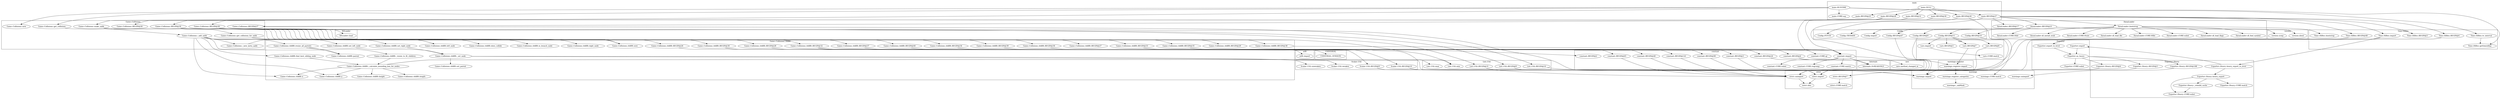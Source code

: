 digraph {
graph [overlap=false]
subgraph cluster_List_Util {
	label="List::Util";
	"List::Util::BEGIN@31";
	"List::Util::max";
	"List::Util::BEGIN@9";
	"List::Util::min";
	"List::Util::BEGIN@10";
}
subgraph cluster_UNIVERSAL {
	label="UNIVERSAL";
	"UNIVERSAL::VERSION";
}
subgraph cluster_version {
	label="version";
	"version::(bool";
	"version::(cmp";
}
subgraph cluster_Internals {
	label="Internals";
	"Internals::SvREADONLY";
}
subgraph cluster_DynaLoader {
	label="DynaLoader";
	"DynaLoader::dl_load_flags";
	"DynaLoader::BEGIN@21";
	"DynaLoader::dl_find_symbol";
	"DynaLoader::CORE:ftdir";
	"DynaLoader::dl_install_xsub";
	"DynaLoader::CORE:ftsize";
	"DynaLoader::dl_load_file";
	"DynaLoader::CORE:ftfile";
	"DynaLoader::bootstrap";
	"DynaLoader::CORE:subst";
	"DynaLoader::BEGIN@17";
}
subgraph cluster_warnings_register {
	label="warnings::register";
	"warnings::register::import";
}
subgraph cluster_Config {
	label="Config";
	"Config::TIEHASH";
	"Config::BEGIN@47";
	"Config::BEGIN@11";
	"Config::BEGIN@10";
	"Config::BEGIN@9";
	"Config::import";
	"Config::FETCH";
}
subgraph cluster_constant {
	label="constant";
	"constant::BEGIN@2";
	"constant::import";
	"constant::CORE:qr";
	"constant::CORE:match";
	"constant::BEGIN@4";
	"constant::BEGIN@24";
	"constant::BEGIN@65";
	"constant::BEGIN@40";
	"constant::BEGIN@141";
	"constant::BEGIN@3";
	"constant::CORE:subst";
	"constant::BEGIN@90";
	"constant::CORE:regcomp";
}
subgraph cluster_utf8 {
	label="utf8";
	"utf8::import";
}
subgraph cluster_mro {
	label="mro";
	"mro::method_changed_in";
}
subgraph cluster_Exporter_Heavy {
	label="Exporter::Heavy";
	"Exporter::Heavy::BEGIN@4";
	"Exporter::Heavy::heavy_export_to_level";
	"Exporter::Heavy::BEGIN@3";
	"Exporter::Heavy::heavy_export";
	"Exporter::Heavy::BEGIN@188";
	"Exporter::Heavy::CORE:subst";
	"Exporter::Heavy::_rebuild_cache";
	"Exporter::Heavy::CORE:match";
}
subgraph cluster_Game_Collisions {
	label="Game::Collisions";
	"Game::Collisions::BEGIN@26";
	"Game::Collisions::BEGIN@28";
	"Game::Collisions::BEGIN@30";
	"Game::Collisions::_new_meta_aabb";
	"Game::Collisions::new";
	"Game::Collisions::make_aabb";
	"Game::Collisions::get_collisions";
	"Game::Collisions::_add_aabb";
	"Game::Collisions::BEGIN@27";
	"Game::Collisions::get_collisions_for_aabb";
}
subgraph cluster_main {
	label="main";
	"main::BEGIN@28";
	"main::BEGIN@27";
	"main::CORE:say";
	"main::BEGIN@30";
	"main::BEGIN@25";
	"main::BEGIN@31";
	"main::RUNTIME";
	"main::NULL";
	"main::BEGIN@26";
}
subgraph cluster_Scalar_Util {
	label="Scalar::Util";
	"Scalar::Util::weaken";
	"Scalar::Util::BEGIN@9";
	"Scalar::Util::BEGIN@10";
	"Scalar::Util::unweaken";
}
subgraph cluster_vars {
	label="vars";
	"vars::BEGIN@3";
	"vars::BEGIN@8";
	"vars::BEGIN@7";
	"vars::CORE:match";
	"vars::import";
}
subgraph cluster_XSLoader {
	label="XSLoader";
	"XSLoader::load";
}
subgraph cluster_strict {
	label="strict";
	"strict::bits";
	"strict::unimport";
	"strict::CORE:match";
	"strict::import";
	"strict::BEGIN@7";
}
subgraph cluster_warnings {
	label="warnings";
	"warnings::register_categories";
	"warnings::import";
	"warnings::_mkMask";
	"warnings::CORE:match";
	"warnings::unimport";
}
subgraph cluster_Game_Collisions_AABB {
	label="Game::Collisions::AABB";
	"Game::Collisions::AABB::BEGIN@39";
	"Game::Collisions::AABB::BEGIN@28";
	"Game::Collisions::AABB::parent";
	"Game::Collisions::AABB::set_right_node";
	"Game::Collisions::AABB::resize_all_parents";
	"Game::Collisions::AABB::is_branch_node";
	"Game::Collisions::AABB::does_collide";
	"Game::Collisions::AABB::set_left_node";
	"Game::Collisions::AABB::BEGIN@36";
	"Game::Collisions::AABB::height";
	"Game::Collisions::AABB::BEGIN@27";
	"Game::Collisions::AABB::left_node";
	"Game::Collisions::AABB::_set_node";
	"Game::Collisions::AABB::BEGIN@40";
	"Game::Collisions::AABB::BEGIN@32";
	"Game::Collisions::AABB::BEGIN@34";
	"Game::Collisions::AABB::new";
	"Game::Collisions::AABB::BEGIN@33";
	"Game::Collisions::AABB::_resize_to_fit_children";
	"Game::Collisions::AABB::x";
	"Game::Collisions::AABB::set_parent";
	"Game::Collisions::AABB::BEGIN@35";
	"Game::Collisions::AABB::find_best_sibling_node";
	"Game::Collisions::AABB::BEGIN@29";
	"Game::Collisions::AABB::BEGIN@38";
	"Game::Collisions::AABB::right_node";
	"Game::Collisions::AABB::_calculate_bounding_box_for_nodes";
	"Game::Collisions::AABB::BEGIN@37";
	"Game::Collisions::AABB::BEGIN@26";
	"Game::Collisions::AABB::length";
	"Game::Collisions::AABB::BEGIN@30";
	"Game::Collisions::AABB::y";
}
subgraph cluster_Time_HiRes {
	label="Time::HiRes";
	"Time::HiRes::gettimeofday";
	"Time::HiRes::bootstrap";
	"Time::HiRes::BEGIN@3";
	"Time::HiRes::BEGIN@4";
	"Time::HiRes::tv_interval";
	"Time::HiRes::BEGIN@48";
	"Time::HiRes::import";
}
subgraph cluster_Exporter {
	label="Exporter";
	"Exporter::CORE:subst";
	"Exporter::as_heavy";
	"Exporter::export_to_level";
	"Exporter::export";
}
"constant::import" -> "constant::CORE:regcomp";
"Exporter::as_heavy" -> "Exporter::Heavy::BEGIN@4";
"DynaLoader::BEGIN@21" -> "version::(bool";
"main::BEGIN@27" -> "Time::HiRes::BEGIN@48";
"Game::Collisions::BEGIN@30" -> "Game::Collisions::AABB::BEGIN@38";
"main::NULL" -> "main::BEGIN@30";
"Exporter::Heavy::heavy_export" -> "Exporter::Heavy::_rebuild_cache";
"constant::import" -> "constant::CORE:match";
"Game::Collisions::get_collisions" -> "Game::Collisions::get_collisions_for_aabb";
"warnings::register::import" -> "warnings::register_categories";
"Game::Collisions::_add_aabb" -> "Game::Collisions::AABB::x";
"Game::Collisions::AABB::_calculate_bounding_box_for_nodes" -> "Game::Collisions::AABB::x";
"Game::Collisions::_add_aabb" -> "Game::Collisions::AABB::y";
"Game::Collisions::AABB::_calculate_bounding_box_for_nodes" -> "Game::Collisions::AABB::y";
"DynaLoader::bootstrap" -> "DynaLoader::dl_install_xsub";
"main::BEGIN@28" -> "Game::Collisions::BEGIN@26";
"DynaLoader::bootstrap" -> "Time::HiRes::bootstrap";
"strict::BEGIN@7" -> "strict::CORE:match";
"main::BEGIN@26" -> "warnings::CORE:match";
"Game::Collisions::BEGIN@28" -> "XSLoader::load";
"Game::Collisions::BEGIN@30" -> "Game::Collisions::AABB::BEGIN@39";
"Game::Collisions::AABB::resize_all_parents" -> "Game::Collisions::AABB::parent";
"Game::Collisions::_add_aabb" -> "Game::Collisions::AABB::parent";
"Game::Collisions::_add_aabb" -> "Game::Collisions::AABB::set_right_node";
"Config::BEGIN@11" -> "vars::import";
"Game::Collisions::get_collisions_for_aabb" -> "Game::Collisions::AABB::left_node";
"Game::Collisions::_add_aabb" -> "Game::Collisions::AABB::left_node";
"Game::Collisions::AABB::set_left_node" -> "Game::Collisions::AABB::_set_node";
"Game::Collisions::AABB::set_right_node" -> "Game::Collisions::AABB::_set_node";
"DynaLoader::bootstrap" -> "DynaLoader::dl_find_symbol";
"Game::Collisions::BEGIN@30" -> "Game::Collisions::AABB::BEGIN@32";
"Game::Collisions::_add_aabb" -> "Game::Collisions::_new_meta_aabb";
"Time::HiRes::BEGIN@4" -> "strict::BEGIN@7";
"main::BEGIN@27" -> "Config::FETCH";
"Exporter::as_heavy" -> "Exporter::Heavy::BEGIN@3";
"constant::BEGIN@4" -> "warnings::register::import";
"vars::BEGIN@7" -> "warnings::register::import";
"Game::Collisions::get_collisions_for_aabb" -> "Game::Collisions::AABB::right_node";
"Game::Collisions::BEGIN@28" -> "List::Util::BEGIN@9";
"Game::Collisions::AABB::BEGIN@26" -> "utf8::import";
"Game::Collisions::BEGIN@30" -> "Game::Collisions::AABB::BEGIN@33";
"main::BEGIN@27" -> "DynaLoader::BEGIN@17";
"warnings::register_categories" -> "warnings::_mkMask";
"DynaLoader::bootstrap" -> "DynaLoader::dl_load_flags";
"main::NULL" -> "main::BEGIN@26";
"Game::Collisions::BEGIN@30" -> "Game::Collisions::AABB::BEGIN@26";
"DynaLoader::bootstrap" -> "DynaLoader::CORE:ftdir";
"Game::Collisions::BEGIN@30" -> "Game::Collisions::AABB::BEGIN@30";
"Game::Collisions::AABB::_set_node" -> "Scalar::Util::weaken";
"Game::Collisions::BEGIN@30" -> "Game::Collisions::AABB::BEGIN@37";
"Exporter::as_heavy" -> "Exporter::CORE:subst";
"Game::Collisions::AABB::BEGIN@32" -> "constant::BEGIN@3";
"Game::Collisions::get_collisions_for_aabb" -> "Game::Collisions::AABB::does_collide";
"Game::Collisions::AABB::BEGIN@32" -> "constant::BEGIN@141";
"main::RUNTIME" -> "Time::HiRes::gettimeofday";
"Time::HiRes::tv_interval" -> "Time::HiRes::gettimeofday";
"Game::Collisions::BEGIN@30" -> "Game::Collisions::AABB::BEGIN@28";
"main::BEGIN@28" -> "Game::Collisions::BEGIN@27";
"Game::Collisions::AABB::_set_node" -> "Scalar::Util::unweaken";
"Time::HiRes::import" -> "Exporter::export_to_level";
"main::BEGIN@27" -> "Time::HiRes::BEGIN@3";
"constant::import" -> "mro::method_changed_in";
"constant::BEGIN@24" -> "Internals::SvREADONLY";
"constant::import" -> "Internals::SvREADONLY";
"Game::Collisions::AABB::BEGIN@36" -> "constant::import";
"Game::Collisions::AABB::BEGIN@38" -> "constant::import";
"Game::Collisions::AABB::BEGIN@40" -> "constant::import";
"Game::Collisions::AABB::BEGIN@35" -> "constant::import";
"Game::Collisions::AABB::BEGIN@34" -> "constant::import";
"Game::Collisions::AABB::BEGIN@32" -> "constant::import";
"Game::Collisions::AABB::BEGIN@37" -> "constant::import";
"main::BEGIN@30" -> "constant::import";
"main::BEGIN@31" -> "constant::import";
"Game::Collisions::AABB::BEGIN@39" -> "constant::import";
"Game::Collisions::AABB::BEGIN@33" -> "constant::import";
"vars::import" -> "vars::CORE:match";
"Game::Collisions::AABB::_calculate_bounding_box_for_nodes" -> "Game::Collisions::AABB::height";
"Game::Collisions::BEGIN@30" -> "Game::Collisions::AABB::BEGIN@27";
"Time::HiRes::import" -> "Exporter::Heavy::heavy_export_to_level";
"Config::BEGIN@11" -> "vars::BEGIN@3";
"Game::Collisions::AABB::_set_node" -> "Game::Collisions::AABB::set_parent";
"main::BEGIN@28" -> "Game::Collisions::BEGIN@30";
"Game::Collisions::BEGIN@30" -> "Game::Collisions::AABB::BEGIN@29";
"Game::Collisions::BEGIN@28" -> "List::Util::BEGIN@10";
"Game::Collisions::AABB::_calculate_bounding_box_for_nodes" -> "List::Util::max";
"main::RUNTIME" -> "main::CORE:say";
"Exporter::Heavy::heavy_export" -> "Exporter::Heavy::CORE:match";
"Game::Collisions::AABB::resize_all_parents" -> "Game::Collisions::AABB::_resize_to_fit_children";
"Game::Collisions::make_aabb" -> "Game::Collisions::_add_aabb";
"main::RUNTIME" -> "Game::Collisions::new";
"Game::Collisions::AABB::_calculate_bounding_box_for_nodes" -> "Game::Collisions::AABB::length";
"Config::BEGIN@47" -> "strict::unimport";
"Exporter::Heavy::BEGIN@4" -> "strict::unimport";
"List::Util::BEGIN@31" -> "strict::unimport";
"constant::BEGIN@90" -> "strict::unimport";
"constant::BEGIN@65" -> "strict::unimport";
"constant::BEGIN@141" -> "strict::unimport";
"constant::BEGIN@40" -> "strict::unimport";
"Time::HiRes::BEGIN@48" -> "strict::unimport";
"main::BEGIN@28" -> "Game::Collisions::BEGIN@28";
"Exporter::Heavy::heavy_export_to_level" -> "Exporter::Heavy::heavy_export";
"DynaLoader::bootstrap" -> "DynaLoader::CORE:ftsize";
"Exporter::export_to_level" -> "Exporter::as_heavy";
"Exporter::export" -> "Exporter::as_heavy";
"DynaLoader::BEGIN@21" -> "Config::TIEHASH";
"Exporter::Heavy::heavy_export" -> "Exporter::Heavy::CORE:subst";
"Exporter::Heavy::_rebuild_cache" -> "Exporter::Heavy::CORE:subst";
"DynaLoader::BEGIN@21" -> "Config::BEGIN@10";
"main::BEGIN@27" -> "Time::HiRes::import";
"DynaLoader::BEGIN@21" -> "Config::BEGIN@9";
"main::NULL" -> "main::BEGIN@27";
"Game::Collisions::get_collisions_for_aabb" -> "Game::Collisions::AABB::is_branch_node";
"Config::BEGIN@9" -> "strict::import";
"Time::HiRes::BEGIN@4" -> "strict::import";
"Exporter::Heavy::BEGIN@3" -> "strict::import";
"Scalar::Util::BEGIN@9" -> "strict::import";
"constant::BEGIN@3" -> "strict::import";
"vars::BEGIN@8" -> "strict::import";
"List::Util::BEGIN@9" -> "strict::import";
"Exporter::Heavy::heavy_export_to_level" -> "Exporter::export";
"DynaLoader::BEGIN@21" -> "Config::import";
"Game::Collisions::BEGIN@30" -> "Game::Collisions::AABB::BEGIN@36";
"Game::Collisions::AABB::BEGIN@32" -> "constant::BEGIN@4";
"DynaLoader::BEGIN@21" -> "version::(cmp";
"main::RUNTIME" -> "Game::Collisions::make_aabb";
"DynaLoader::BEGIN@21" -> "Config::BEGIN@47";
"main::BEGIN@27" -> "Time::HiRes::BEGIN@4";
"Game::Collisions::BEGIN@30" -> "Game::Collisions::AABB::BEGIN@40";
"Game::Collisions::BEGIN@30" -> "Game::Collisions::AABB::BEGIN@34";
"Game::Collisions::AABB::BEGIN@32" -> "constant::BEGIN@24";
"DynaLoader::bootstrap" -> "DynaLoader::CORE:ftfile";
"main::NULL" -> "main::BEGIN@25";
"DynaLoader::bootstrap" -> "DynaLoader::CORE:subst";
"main::RUNTIME" -> "Time::HiRes::tv_interval";
"main::RUNTIME" -> "Game::Collisions::get_collisions";
"Game::Collisions::AABB::BEGIN@30" -> "Scalar::Util::BEGIN@10";
"Config::BEGIN@11" -> "vars::BEGIN@8";
"main::BEGIN@27" -> "DynaLoader::BEGIN@21";
"Game::Collisions::BEGIN@30" -> "Game::Collisions::AABB::BEGIN@35";
"Game::Collisions::_add_aabb" -> "Game::Collisions::AABB::find_best_sibling_node";
"Game::Collisions::AABB::BEGIN@32" -> "constant::CORE:qr";
"main::NULL" -> "main::BEGIN@31";
"main::NULL" -> "main::BEGIN@28";
"Game::Collisions::BEGIN@28" -> "List::Util::BEGIN@31";
"Game::Collisions::BEGIN@27" -> "warnings::import";
"List::Util::BEGIN@10" -> "warnings::import";
"Scalar::Util::BEGIN@10" -> "warnings::import";
"main::BEGIN@26" -> "warnings::import";
"Game::Collisions::AABB::BEGIN@28" -> "warnings::import";
"Config::BEGIN@10" -> "warnings::import";
"Config::BEGIN@11" -> "vars::BEGIN@7";
"Game::Collisions::AABB::BEGIN@30" -> "UNIVERSAL::VERSION";
"DynaLoader::bootstrap" -> "DynaLoader::dl_load_file";
"Game::Collisions::AABB::_resize_to_fit_children" -> "Game::Collisions::AABB::_calculate_bounding_box_for_nodes";
"Game::Collisions::AABB::find_best_sibling_node" -> "Game::Collisions::AABB::_calculate_bounding_box_for_nodes";
"Game::Collisions::_add_aabb" -> "List::Util::min";
"Game::Collisions::AABB::_calculate_bounding_box_for_nodes" -> "List::Util::min";
"strict::import" -> "strict::bits";
"strict::unimport" -> "strict::bits";
"Game::Collisions::_add_aabb" -> "Game::Collisions::AABB::set_left_node";
"Game::Collisions::AABB::BEGIN@32" -> "constant::BEGIN@40";
"Game::Collisions::AABB::BEGIN@32" -> "constant::BEGIN@65";
"Exporter::as_heavy" -> "Exporter::Heavy::BEGIN@188";
"Game::Collisions::AABB::BEGIN@30" -> "Scalar::Util::BEGIN@9";
"Game::Collisions::_add_aabb" -> "Game::Collisions::AABB::resize_all_parents";
"Game::Collisions::AABB::BEGIN@32" -> "constant::BEGIN@90";
"constant::import" -> "constant::CORE:subst";
"DynaLoader::BEGIN@21" -> "Config::BEGIN@11";
"Game::Collisions::make_aabb" -> "Game::Collisions::AABB::new";
"Game::Collisions::_new_meta_aabb" -> "Game::Collisions::AABB::new";
"main::BEGIN@27" -> "DynaLoader::bootstrap";
"Exporter::Heavy::BEGIN@188" -> "warnings::unimport";
"Game::Collisions::AABB::BEGIN@32" -> "constant::BEGIN@2";
}
